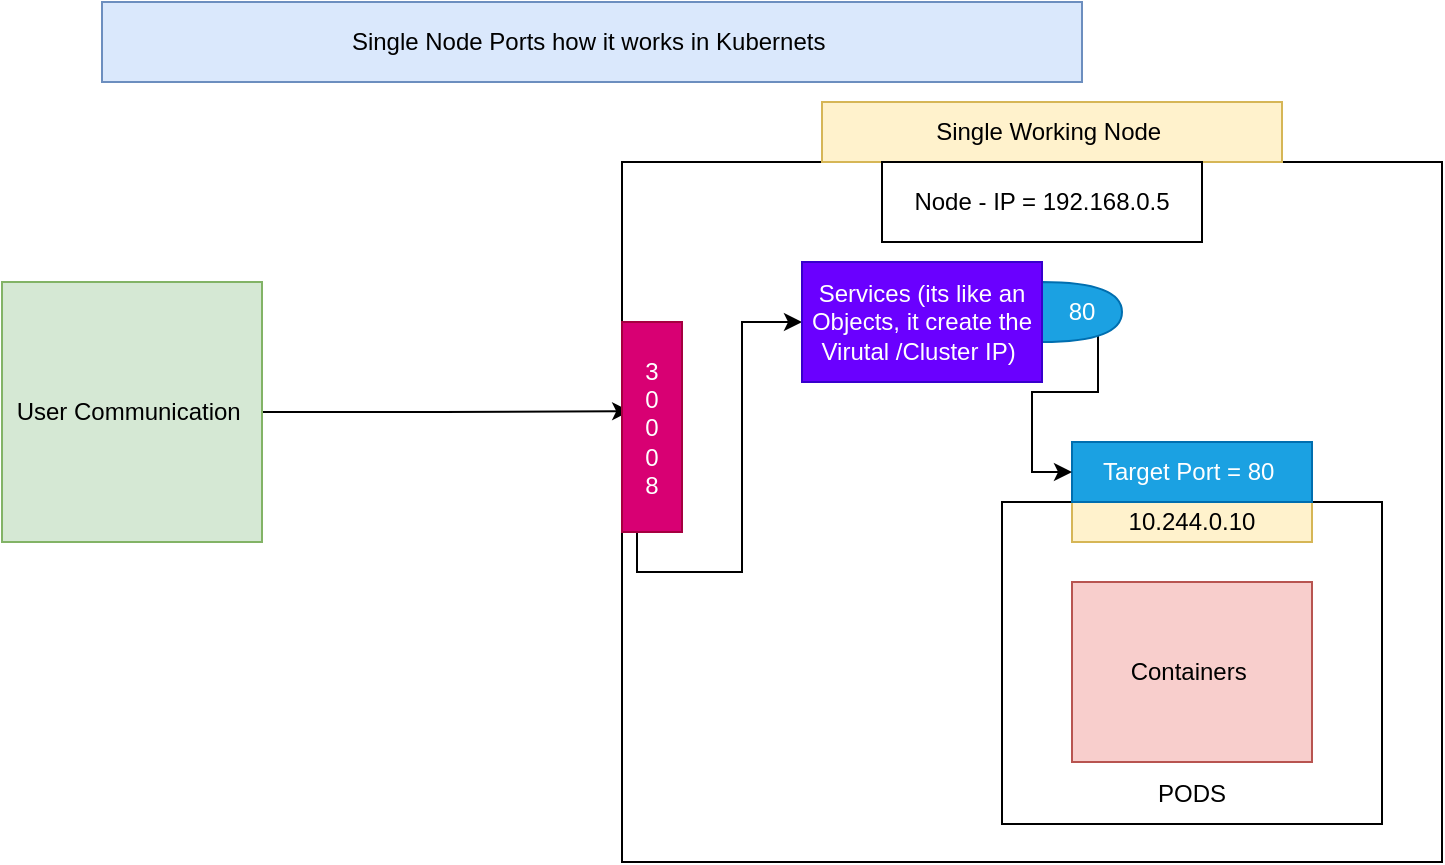 <mxfile version="14.8.4" type="github">
  <diagram id="MKC3KvgnumIo2S4MMBME" name="Page-1">
    <mxGraphModel dx="1038" dy="547" grid="1" gridSize="10" guides="1" tooltips="1" connect="1" arrows="1" fold="1" page="1" pageScale="1" pageWidth="827" pageHeight="1169" math="0" shadow="0">
      <root>
        <mxCell id="0" />
        <mxCell id="1" parent="0" />
        <mxCell id="EZXIYaAHLllIIzHb-TZz-1" value="Single Node Ports how it works in Kubernets&amp;nbsp;" style="rounded=0;whiteSpace=wrap;html=1;fillColor=#dae8fc;strokeColor=#6c8ebf;" vertex="1" parent="1">
          <mxGeometry x="130" y="40" width="490" height="40" as="geometry" />
        </mxCell>
        <mxCell id="EZXIYaAHLllIIzHb-TZz-2" value="" style="rounded=0;whiteSpace=wrap;html=1;" vertex="1" parent="1">
          <mxGeometry x="390" y="120" width="410" height="350" as="geometry" />
        </mxCell>
        <mxCell id="EZXIYaAHLllIIzHb-TZz-16" style="edgeStyle=orthogonalEdgeStyle;rounded=0;orthogonalLoop=1;jettySize=auto;html=1;entryX=0.01;entryY=0.356;entryDx=0;entryDy=0;entryPerimeter=0;" edge="1" parent="1" source="EZXIYaAHLllIIzHb-TZz-3" target="EZXIYaAHLllIIzHb-TZz-2">
          <mxGeometry relative="1" as="geometry" />
        </mxCell>
        <mxCell id="EZXIYaAHLllIIzHb-TZz-3" value="User Communication&amp;nbsp;" style="whiteSpace=wrap;html=1;aspect=fixed;fillColor=#d5e8d4;strokeColor=#82b366;" vertex="1" parent="1">
          <mxGeometry x="80" y="180" width="130" height="130" as="geometry" />
        </mxCell>
        <mxCell id="EZXIYaAHLllIIzHb-TZz-4" value="Single Working Node&amp;nbsp;" style="rounded=0;whiteSpace=wrap;html=1;fillColor=#fff2cc;strokeColor=#d6b656;" vertex="1" parent="1">
          <mxGeometry x="490" y="90" width="230" height="30" as="geometry" />
        </mxCell>
        <mxCell id="EZXIYaAHLllIIzHb-TZz-5" value="Node - IP = 192.168.0.5" style="rounded=0;whiteSpace=wrap;html=1;" vertex="1" parent="1">
          <mxGeometry x="520" y="120" width="160" height="40" as="geometry" />
        </mxCell>
        <mxCell id="EZXIYaAHLllIIzHb-TZz-7" value="&lt;br&gt;&lt;br&gt;&lt;br&gt;&lt;br&gt;&lt;br&gt;&lt;br&gt;&lt;br&gt;&lt;br&gt;&lt;br&gt;PODS" style="rounded=0;whiteSpace=wrap;html=1;" vertex="1" parent="1">
          <mxGeometry x="580" y="290" width="190" height="161" as="geometry" />
        </mxCell>
        <mxCell id="EZXIYaAHLllIIzHb-TZz-9" value="Containers&amp;nbsp;" style="rounded=0;whiteSpace=wrap;html=1;fillColor=#f8cecc;strokeColor=#b85450;" vertex="1" parent="1">
          <mxGeometry x="615" y="330" width="120" height="90" as="geometry" />
        </mxCell>
        <mxCell id="EZXIYaAHLllIIzHb-TZz-10" value="10.244.0.10" style="rounded=0;whiteSpace=wrap;html=1;fillColor=#fff2cc;strokeColor=#d6b656;" vertex="1" parent="1">
          <mxGeometry x="615" y="290" width="120" height="20" as="geometry" />
        </mxCell>
        <mxCell id="EZXIYaAHLllIIzHb-TZz-11" value="Target Port = 80&amp;nbsp;" style="rounded=0;whiteSpace=wrap;html=1;fillColor=#1ba1e2;strokeColor=#006EAF;fontColor=#ffffff;" vertex="1" parent="1">
          <mxGeometry x="615" y="260" width="120" height="30" as="geometry" />
        </mxCell>
        <mxCell id="EZXIYaAHLllIIzHb-TZz-18" style="edgeStyle=orthogonalEdgeStyle;rounded=0;orthogonalLoop=1;jettySize=auto;html=1;exitX=0.7;exitY=0.1;exitDx=0;exitDy=0;exitPerimeter=0;entryX=0;entryY=0.5;entryDx=0;entryDy=0;" edge="1" parent="1" source="EZXIYaAHLllIIzHb-TZz-12" target="EZXIYaAHLllIIzHb-TZz-11">
          <mxGeometry relative="1" as="geometry" />
        </mxCell>
        <mxCell id="EZXIYaAHLllIIzHb-TZz-12" value="80" style="shape=or;whiteSpace=wrap;html=1;fillColor=#1ba1e2;strokeColor=#006EAF;fontColor=#ffffff;" vertex="1" parent="1">
          <mxGeometry x="600" y="180" width="40" height="30" as="geometry" />
        </mxCell>
        <mxCell id="EZXIYaAHLllIIzHb-TZz-17" style="edgeStyle=orthogonalEdgeStyle;rounded=0;orthogonalLoop=1;jettySize=auto;html=1;exitX=0.25;exitY=1;exitDx=0;exitDy=0;" edge="1" parent="1" source="EZXIYaAHLllIIzHb-TZz-14" target="EZXIYaAHLllIIzHb-TZz-15">
          <mxGeometry relative="1" as="geometry" />
        </mxCell>
        <mxCell id="EZXIYaAHLllIIzHb-TZz-14" value="3&lt;br&gt;0&lt;br&gt;0&lt;br&gt;0&lt;br&gt;8" style="rounded=0;whiteSpace=wrap;html=1;fillColor=#d80073;strokeColor=#A50040;fontColor=#ffffff;" vertex="1" parent="1">
          <mxGeometry x="390" y="200" width="30" height="105" as="geometry" />
        </mxCell>
        <mxCell id="EZXIYaAHLllIIzHb-TZz-15" value="Services (its like an Objects, it create the Virutal /Cluster IP)&amp;nbsp;" style="rounded=0;whiteSpace=wrap;html=1;fillColor=#6a00ff;strokeColor=#3700CC;fontColor=#ffffff;" vertex="1" parent="1">
          <mxGeometry x="480" y="170" width="120" height="60" as="geometry" />
        </mxCell>
      </root>
    </mxGraphModel>
  </diagram>
</mxfile>
